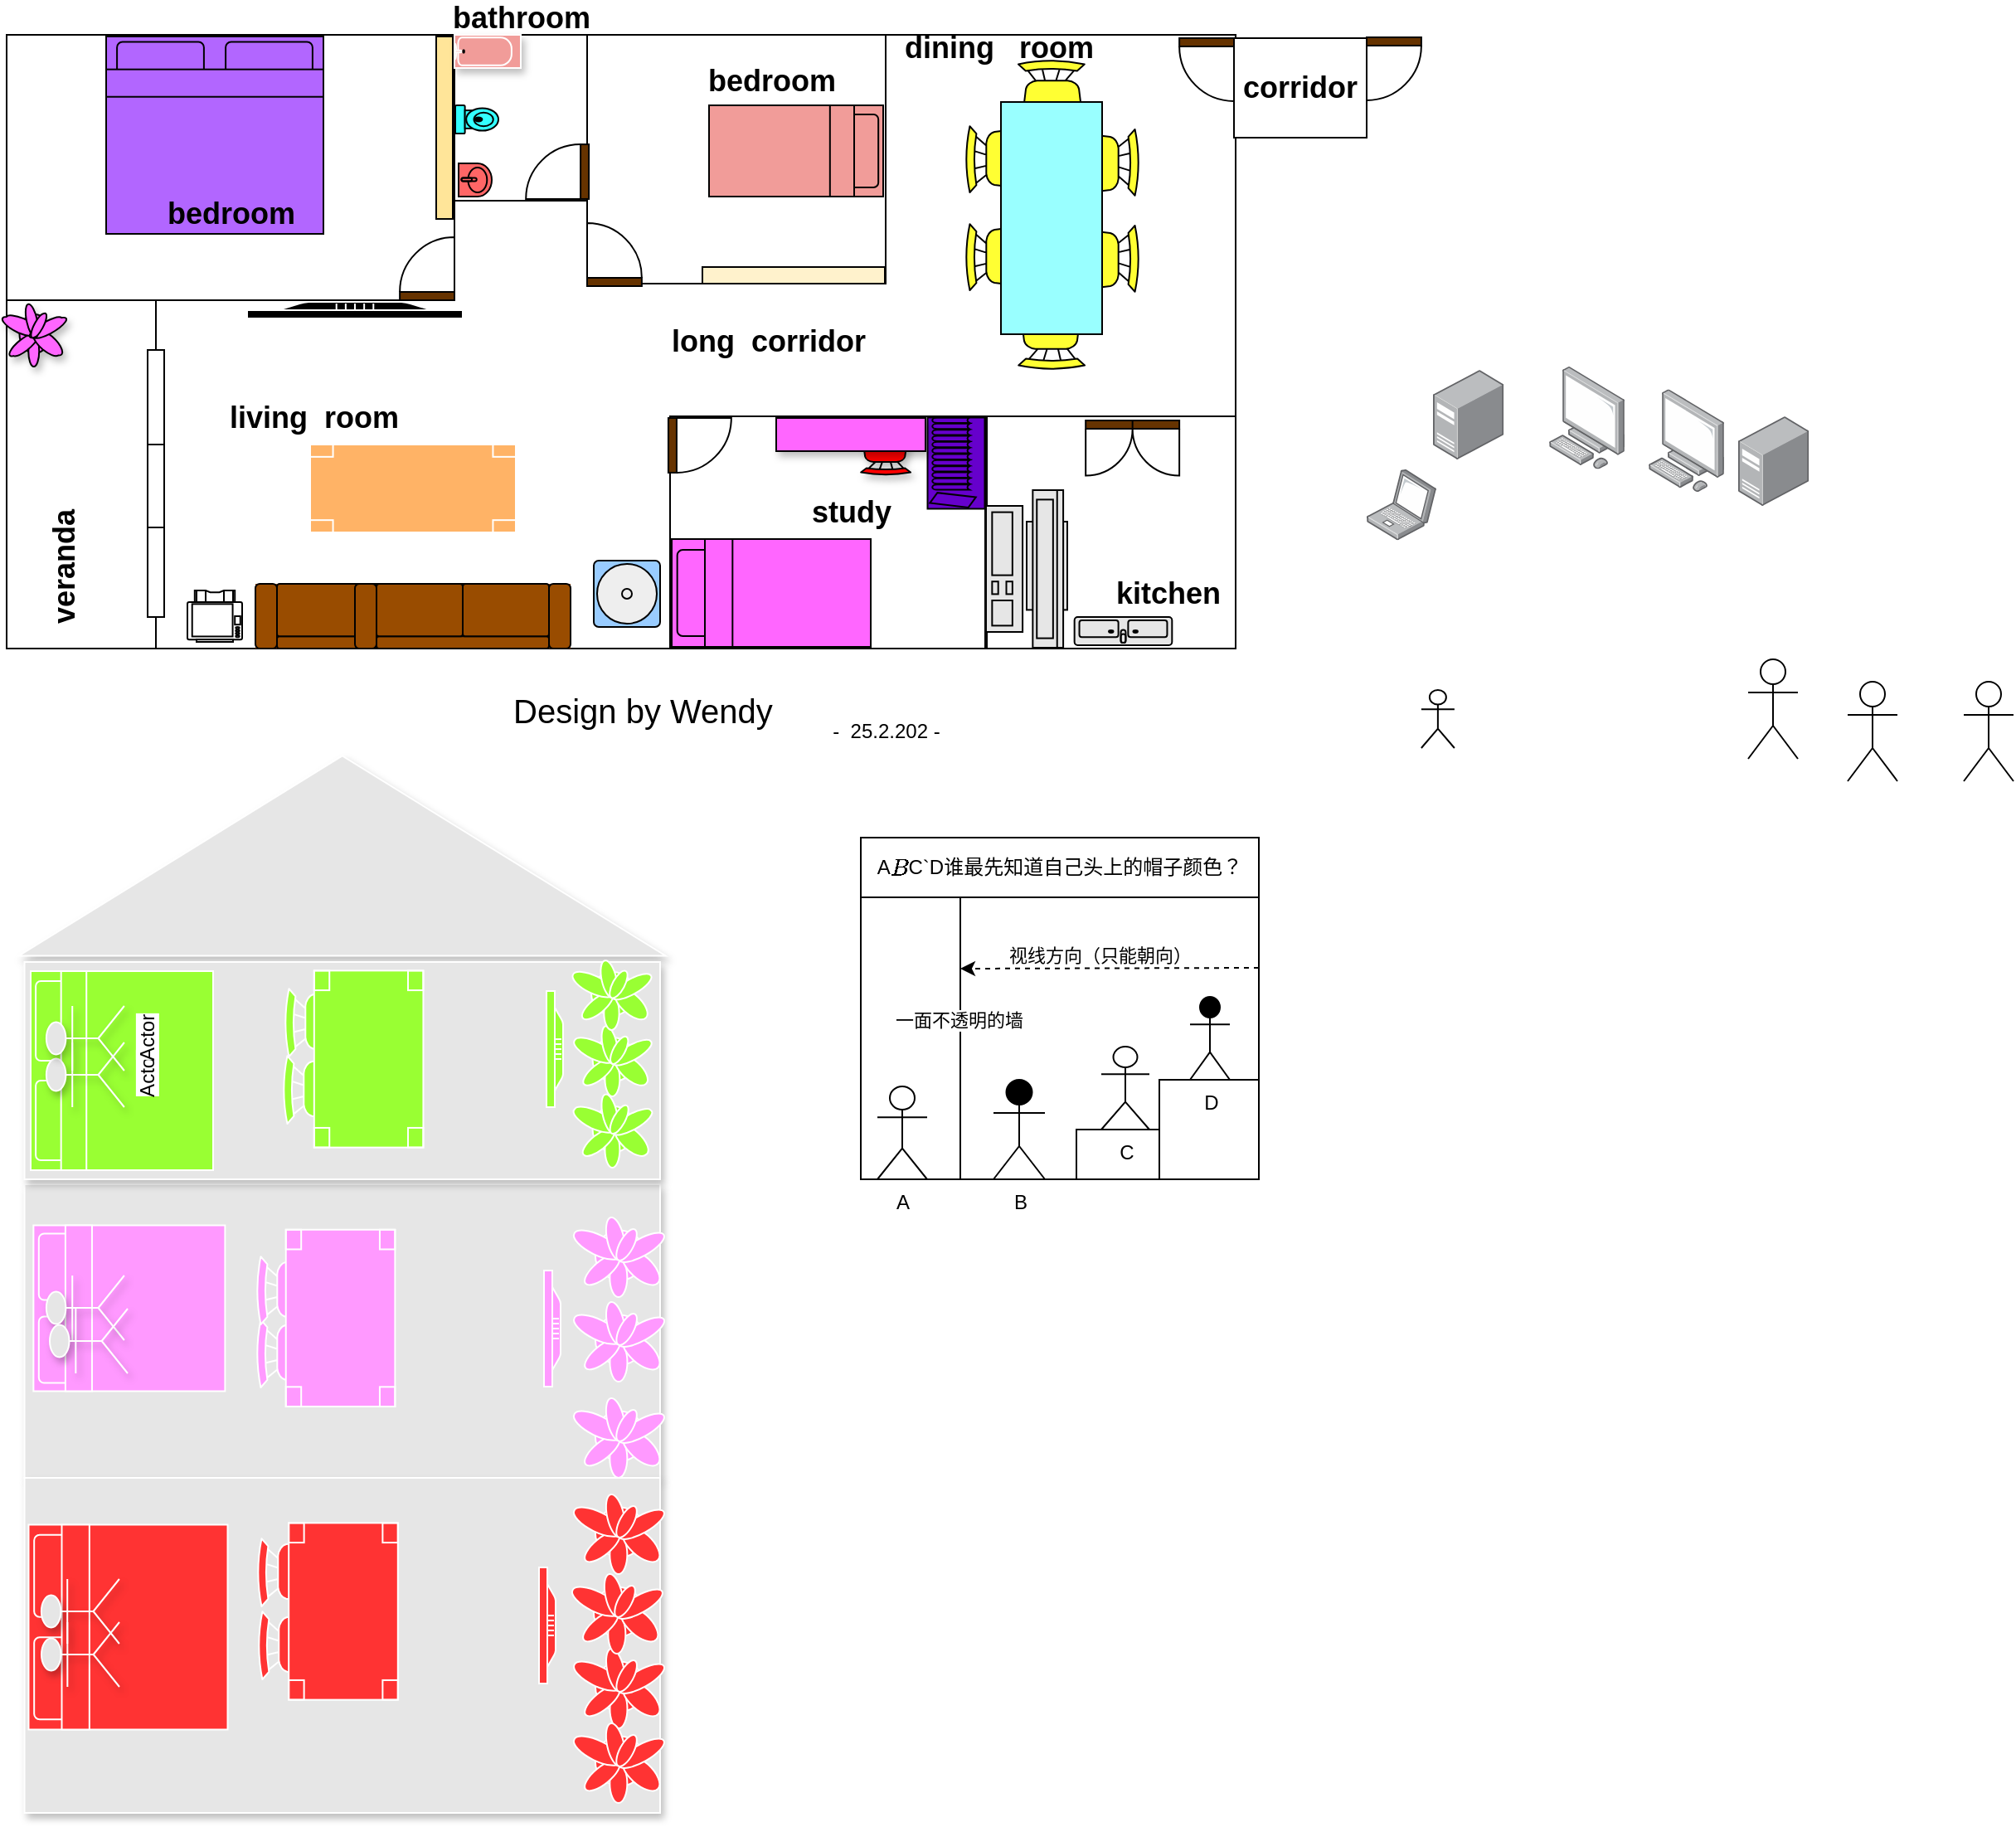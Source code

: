 <mxfile version="13.8.0" type="github">
  <diagram id="pnRXbSAsWbdZZA9hHzEn" name="Page-1">
    <mxGraphModel dx="1422" dy="772" grid="1" gridSize="10" guides="1" tooltips="1" connect="1" arrows="1" fold="1" page="1" pageScale="1" pageWidth="827" pageHeight="1169" math="0" shadow="0">
      <root>
        <mxCell id="0" />
        <mxCell id="1" parent="0" />
        <mxCell id="Aeb1J4XX-xa-QJd8k3CI-2" value="" style="rounded=0;whiteSpace=wrap;html=1;" parent="1" vertex="1">
          <mxGeometry x="41" y="60" width="740" height="370" as="geometry" />
        </mxCell>
        <mxCell id="Aeb1J4XX-xa-QJd8k3CI-3" value="" style="rounded=0;whiteSpace=wrap;html=1;" parent="1" vertex="1">
          <mxGeometry x="40" y="60" width="90" height="370" as="geometry" />
        </mxCell>
        <mxCell id="Aeb1J4XX-xa-QJd8k3CI-4" value="" style="rounded=0;whiteSpace=wrap;html=1;" parent="1" vertex="1">
          <mxGeometry x="125" y="250" width="10" height="161" as="geometry" />
        </mxCell>
        <mxCell id="Aeb1J4XX-xa-QJd8k3CI-7" value="" style="rounded=0;whiteSpace=wrap;html=1;" parent="1" vertex="1">
          <mxGeometry x="125" y="307" width="10" height="50" as="geometry" />
        </mxCell>
        <mxCell id="Aeb1J4XX-xa-QJd8k3CI-9" value="" style="rounded=0;whiteSpace=wrap;html=1;" parent="1" vertex="1">
          <mxGeometry x="40" y="60" width="270" height="160" as="geometry" />
        </mxCell>
        <mxCell id="Aeb1J4XX-xa-QJd8k3CI-10" value="" style="rounded=0;whiteSpace=wrap;html=1;" parent="1" vertex="1">
          <mxGeometry x="390" y="60" width="180" height="150" as="geometry" />
        </mxCell>
        <mxCell id="Aeb1J4XX-xa-QJd8k3CI-11" value="" style="rounded=0;whiteSpace=wrap;html=1;" parent="1" vertex="1">
          <mxGeometry x="310" y="60" width="80" height="100" as="geometry" />
        </mxCell>
        <mxCell id="Aeb1J4XX-xa-QJd8k3CI-18" value="&lt;font style=&quot;font-size: 18px&quot;&gt;&lt;b&gt;corridor&lt;/b&gt;&lt;/font&gt;" style="rounded=0;whiteSpace=wrap;html=1;" parent="1" vertex="1">
          <mxGeometry x="780" y="62" width="80" height="60" as="geometry" />
        </mxCell>
        <mxCell id="Aeb1J4XX-xa-QJd8k3CI-20" value="" style="rounded=0;whiteSpace=wrap;html=1;" parent="1" vertex="1">
          <mxGeometry x="631" y="290" width="150" height="140" as="geometry" />
        </mxCell>
        <mxCell id="Aeb1J4XX-xa-QJd8k3CI-21" value="" style="rounded=0;whiteSpace=wrap;html=1;" parent="1" vertex="1">
          <mxGeometry x="440" y="290" width="190" height="140" as="geometry" />
        </mxCell>
        <mxCell id="Aeb1J4XX-xa-QJd8k3CI-23" value="" style="verticalLabelPosition=bottom;html=1;verticalAlign=top;align=center;shape=mxgraph.floorplan.chair;shadow=0;fillColor=#FFFF33;" parent="1" vertex="1">
          <mxGeometry x="650" y="75" width="40" height="52" as="geometry" />
        </mxCell>
        <mxCell id="Aeb1J4XX-xa-QJd8k3CI-24" value="" style="verticalLabelPosition=bottom;html=1;verticalAlign=top;align=center;shape=mxgraph.floorplan.chair;shadow=0;direction=west;rotation=90;fillColor=#FFFF33;" parent="1" vertex="1">
          <mxGeometry x="624" y="168" width="40" height="52" as="geometry" />
        </mxCell>
        <mxCell id="Aeb1J4XX-xa-QJd8k3CI-25" value="" style="verticalLabelPosition=bottom;html=1;verticalAlign=top;align=center;shape=mxgraph.floorplan.chair;shadow=0;direction=north;fillColor=#FFFF33;" parent="1" vertex="1">
          <mxGeometry x="618" y="115" width="52" height="40" as="geometry" />
        </mxCell>
        <mxCell id="Aeb1J4XX-xa-QJd8k3CI-26" value="" style="verticalLabelPosition=bottom;html=1;verticalAlign=top;align=center;shape=mxgraph.floorplan.chair;shadow=0;direction=south;fillColor=#FFFF33;" parent="1" vertex="1">
          <mxGeometry x="671" y="175" width="52" height="40" as="geometry" />
        </mxCell>
        <mxCell id="Aeb1J4XX-xa-QJd8k3CI-27" value="" style="verticalLabelPosition=bottom;html=1;verticalAlign=top;align=center;shape=mxgraph.floorplan.chair;shadow=0;rotation=90;fillColor=#FFFF33;" parent="1" vertex="1">
          <mxGeometry x="677" y="111" width="40" height="52" as="geometry" />
        </mxCell>
        <mxCell id="Aeb1J4XX-xa-QJd8k3CI-28" value="" style="verticalLabelPosition=bottom;html=1;verticalAlign=top;align=center;shape=mxgraph.floorplan.chair;shadow=0;direction=west;fillColor=#FFFF33;" parent="1" vertex="1">
          <mxGeometry x="650" y="210" width="40" height="52" as="geometry" />
        </mxCell>
        <mxCell id="Aeb1J4XX-xa-QJd8k3CI-29" value="" style="shape=rect;shadow=0;rotation=90;fillColor=#99FFFF;" parent="1" vertex="1">
          <mxGeometry x="600" y="140" width="140" height="61" as="geometry" />
        </mxCell>
        <mxCell id="Aeb1J4XX-xa-QJd8k3CI-32" value="" style="verticalLabelPosition=bottom;html=1;verticalAlign=top;align=center;shape=mxgraph.floorplan.doorLeft;aspect=fixed;rotation=-180;fillColor=#663300;" parent="1" vertex="1">
          <mxGeometry x="277.06" y="185" width="32.94" height="35" as="geometry" />
        </mxCell>
        <mxCell id="Aeb1J4XX-xa-QJd8k3CI-33" value="" style="verticalLabelPosition=bottom;html=1;verticalAlign=top;align=center;shape=mxgraph.floorplan.doorLeft;aspect=fixed;rotation=-180;flipH=1;fillColor=#663300;" parent="1" vertex="1">
          <mxGeometry x="390" y="176.5" width="32.94" height="35" as="geometry" />
        </mxCell>
        <mxCell id="Aeb1J4XX-xa-QJd8k3CI-34" value="" style="verticalLabelPosition=bottom;html=1;verticalAlign=top;align=center;shape=mxgraph.floorplan.doorLeft;aspect=fixed;rotation=-90;flipH=0;flipV=1;fillColor=#663300;" parent="1" vertex="1">
          <mxGeometry x="357.06" y="125" width="32.94" height="35" as="geometry" />
        </mxCell>
        <mxCell id="Aeb1J4XX-xa-QJd8k3CI-35" value="" style="verticalLabelPosition=bottom;html=1;verticalAlign=top;align=center;shape=mxgraph.floorplan.bathtub;strokeColor=#FFFFFF;" parent="1" vertex="1">
          <mxGeometry x="312.5" y="61" width="64" height="29" as="geometry" />
        </mxCell>
        <mxCell id="Aeb1J4XX-xa-QJd8k3CI-36" value="" style="verticalLabelPosition=bottom;html=1;verticalAlign=top;align=center;shape=mxgraph.floorplan.sink_1;rotation=-90;fillColor=#FF6666;" parent="1" vertex="1">
          <mxGeometry x="312.5" y="137.5" width="20" height="20" as="geometry" />
        </mxCell>
        <mxCell id="Aeb1J4XX-xa-QJd8k3CI-37" value="" style="verticalLabelPosition=bottom;html=1;verticalAlign=top;align=center;shape=mxgraph.floorplan.toilet;rotation=-90;fillColor=#33FFFF;" parent="1" vertex="1">
          <mxGeometry x="315" y="98" width="17" height="26" as="geometry" />
        </mxCell>
        <mxCell id="Aeb1J4XX-xa-QJd8k3CI-38" value="" style="verticalLabelPosition=bottom;html=1;verticalAlign=top;align=center;shape=mxgraph.floorplan.doorLeft;aspect=fixed;rotation=90;flipH=0;flipV=1;fillColor=#663300;" parent="1" vertex="1">
          <mxGeometry x="440" y="290" width="32.94" height="35" as="geometry" />
        </mxCell>
        <mxCell id="Aeb1J4XX-xa-QJd8k3CI-39" value="" style="verticalLabelPosition=bottom;html=1;verticalAlign=top;align=center;shape=mxgraph.floorplan.bed_single;rotation=-90;fillColor=#FF66FF;" parent="1" vertex="1">
          <mxGeometry x="468.5" y="336.5" width="65" height="120" as="geometry" />
        </mxCell>
        <mxCell id="Aeb1J4XX-xa-QJd8k3CI-40" value="" style="verticalLabelPosition=bottom;html=1;verticalAlign=top;align=center;shape=mxgraph.floorplan.doorLeft;aspect=fixed;rotation=0;flipH=1;fillColor=#663300;" parent="1" vertex="1">
          <mxGeometry x="747.06" y="62" width="32.94" height="35" as="geometry" />
        </mxCell>
        <mxCell id="Aeb1J4XX-xa-QJd8k3CI-41" value="" style="verticalLabelPosition=bottom;html=1;verticalAlign=top;align=center;shape=mxgraph.floorplan.doorLeft;aspect=fixed;rotation=0;flipH=0;flipV=0;fillColor=#663300;" parent="1" vertex="1">
          <mxGeometry x="860" y="61.5" width="32.94" height="35" as="geometry" />
        </mxCell>
        <mxCell id="Aeb1J4XX-xa-QJd8k3CI-42" value="" style="verticalLabelPosition=bottom;html=1;verticalAlign=top;align=center;shape=mxgraph.floorplan.bookcase;fontFamily=Helvetica;fontSize=12;fontColor=#000000;strokeColor=#000000;fillColor=#6600CC;rotation=90;" parent="1" vertex="1">
          <mxGeometry x="585" y="301" width="55" height="34.5" as="geometry" />
        </mxCell>
        <mxCell id="Aeb1J4XX-xa-QJd8k3CI-43" value="" style="verticalLabelPosition=bottom;html=1;verticalAlign=top;align=center;shape=mxgraph.floorplan.workstation;rotation=90;fillColor=#E6E6E6;" parent="1" vertex="1">
          <mxGeometry x="607.5" y="357.5" width="95" height="49" as="geometry" />
        </mxCell>
        <mxCell id="Aeb1J4XX-xa-QJd8k3CI-44" value="" style="verticalLabelPosition=bottom;html=1;verticalAlign=top;align=center;shape=mxgraph.floorplan.doorDouble;aspect=fixed;fillColor=#663300;" parent="1" vertex="1">
          <mxGeometry x="690.59" y="292.5" width="56.47" height="30" as="geometry" />
        </mxCell>
        <mxCell id="Aeb1J4XX-xa-QJd8k3CI-47" value="" style="verticalLabelPosition=bottom;html=1;verticalAlign=top;align=center;shape=mxgraph.floorplan.copier;rotation=-90;fillColor=#FFFFFF;" parent="1" vertex="1">
          <mxGeometry x="150" y="394" width="31" height="33" as="geometry" />
        </mxCell>
        <mxCell id="Aeb1J4XX-xa-QJd8k3CI-54" value="" style="group;fillColor=#994C00;" parent="1" vertex="1" connectable="0">
          <mxGeometry x="190" y="391" width="190" height="39" as="geometry" />
        </mxCell>
        <mxCell id="Aeb1J4XX-xa-QJd8k3CI-45" value="" style="verticalLabelPosition=bottom;html=1;verticalAlign=top;align=center;shape=mxgraph.floorplan.couch;rotation=-180;fillColor=#994C00;" parent="Aeb1J4XX-xa-QJd8k3CI-54" vertex="1">
          <mxGeometry width="130" height="39" as="geometry" />
        </mxCell>
        <mxCell id="Aeb1J4XX-xa-QJd8k3CI-46" value="" style="verticalLabelPosition=bottom;html=1;verticalAlign=top;align=center;shape=mxgraph.floorplan.couch;rotation=-180;fillColor=#994C00;" parent="Aeb1J4XX-xa-QJd8k3CI-54" vertex="1">
          <mxGeometry x="60" width="130" height="39" as="geometry" />
        </mxCell>
        <mxCell id="Aeb1J4XX-xa-QJd8k3CI-57" value="" style="verticalLabelPosition=bottom;html=1;verticalAlign=top;align=center;shape=mxgraph.floorplan.bed_double;fillColor=#B266FF;" parent="1" vertex="1">
          <mxGeometry x="100" y="61" width="131" height="119" as="geometry" />
        </mxCell>
        <mxCell id="Aeb1J4XX-xa-QJd8k3CI-58" value="" style="verticalLabelPosition=bottom;html=1;verticalAlign=top;align=center;shape=mxgraph.floorplan.wall;fillColor=#FFE599;direction=south;" parent="1" vertex="1">
          <mxGeometry x="275" y="61" width="58" height="110" as="geometry" />
        </mxCell>
        <mxCell id="Aeb1J4XX-xa-QJd8k3CI-60" value="" style="verticalLabelPosition=bottom;html=1;verticalAlign=top;align=center;shape=mxgraph.floorplan.water_cooler;fillColor=#99CCFF;" parent="1" vertex="1">
          <mxGeometry x="394" y="377" width="40" height="40" as="geometry" />
        </mxCell>
        <mxCell id="Aeb1J4XX-xa-QJd8k3CI-61" value="" style="verticalLabelPosition=bottom;html=1;verticalAlign=top;align=center;shape=mxgraph.floorplan.sink_double;rotation=-180;fillColor=#E6E6E6;" parent="1" vertex="1">
          <mxGeometry x="683.83" y="411" width="58.83" height="17" as="geometry" />
        </mxCell>
        <mxCell id="Aeb1J4XX-xa-QJd8k3CI-65" value="" style="verticalLabelPosition=bottom;html=1;verticalAlign=top;align=center;shape=mxgraph.floorplan.chair;shadow=1;direction=west;rotation=0;fillColor=#FF0000;" parent="1" vertex="1">
          <mxGeometry x="555" y="292.5" width="30" height="33" as="geometry" />
        </mxCell>
        <mxCell id="Aeb1J4XX-xa-QJd8k3CI-62" value="" style="rounded=0;whiteSpace=wrap;html=1;shadow=1;fillColor=#FF66FF;" parent="1" vertex="1">
          <mxGeometry x="504" y="291" width="90" height="20" as="geometry" />
        </mxCell>
        <mxCell id="Aeb1J4XX-xa-QJd8k3CI-66" value="" style="verticalLabelPosition=bottom;html=1;verticalAlign=top;align=center;shape=mxgraph.floorplan.bed_single;rotation=90;fillColor=#F19C99;" parent="1" vertex="1">
          <mxGeometry x="488.5" y="77.5" width="55" height="105" as="geometry" />
        </mxCell>
        <mxCell id="Aeb1J4XX-xa-QJd8k3CI-68" value="&lt;font style=&quot;font-size: 18px&quot;&gt;bedroom&lt;/font&gt;" style="text;html=1;align=center;verticalAlign=middle;resizable=0;points=[];autosize=1;fontStyle=1" parent="1" vertex="1">
          <mxGeometry x="125" y="157.5" width="100" height="20" as="geometry" />
        </mxCell>
        <mxCell id="Aeb1J4XX-xa-QJd8k3CI-69" value="&lt;font style=&quot;font-size: 18px&quot;&gt;bathroom&lt;/font&gt;" style="text;html=1;align=center;verticalAlign=middle;resizable=0;points=[];autosize=1;fontStyle=1" parent="1" vertex="1">
          <mxGeometry x="300" y="40" width="100" height="20" as="geometry" />
        </mxCell>
        <mxCell id="Aeb1J4XX-xa-QJd8k3CI-70" value="&lt;font style=&quot;font-size: 18px&quot;&gt;dining&amp;nbsp; &amp;nbsp;room&lt;/font&gt;" style="text;html=1;align=center;verticalAlign=middle;resizable=0;points=[];autosize=1;fontStyle=1" parent="1" vertex="1">
          <mxGeometry x="572.5" y="57.5" width="130" height="20" as="geometry" />
        </mxCell>
        <mxCell id="Aeb1J4XX-xa-QJd8k3CI-71" value="&lt;font style=&quot;font-size: 18px&quot;&gt;living&amp;nbsp; room&lt;/font&gt;" style="text;html=1;align=center;verticalAlign=middle;resizable=0;points=[];autosize=1;fontStyle=1" parent="1" vertex="1">
          <mxGeometry x="165.44" y="281" width="120" height="20" as="geometry" />
        </mxCell>
        <mxCell id="Aeb1J4XX-xa-QJd8k3CI-72" value="&lt;font style=&quot;font-size: 18px&quot;&gt;study&lt;/font&gt;" style="text;html=1;align=center;verticalAlign=middle;resizable=0;points=[];autosize=1;fontStyle=1" parent="1" vertex="1">
          <mxGeometry x="519" y="337.5" width="60" height="20" as="geometry" />
        </mxCell>
        <mxCell id="Aeb1J4XX-xa-QJd8k3CI-73" value="&lt;font style=&quot;font-size: 18px&quot;&gt;kitchen&lt;/font&gt;" style="text;html=1;align=center;verticalAlign=middle;resizable=0;points=[];autosize=1;fontStyle=1" parent="1" vertex="1">
          <mxGeometry x="700.0" y="386.5" width="80" height="20" as="geometry" />
        </mxCell>
        <mxCell id="Aeb1J4XX-xa-QJd8k3CI-74" value="&lt;font style=&quot;font-size: 18px&quot;&gt;bedroom&lt;/font&gt;" style="text;html=1;align=center;verticalAlign=middle;resizable=0;points=[];autosize=1;fontStyle=1" parent="1" vertex="1">
          <mxGeometry x="451" y="78" width="100" height="20" as="geometry" />
        </mxCell>
        <mxCell id="Aeb1J4XX-xa-QJd8k3CI-77" value="&lt;font style=&quot;font-size: 18px&quot;&gt;veranda&lt;/font&gt;" style="text;html=1;align=center;verticalAlign=middle;resizable=0;points=[];autosize=1;fontStyle=1;flipV=1;flipH=1;rotation=-90;" parent="1" vertex="1">
          <mxGeometry x="30" y="371" width="90" height="20" as="geometry" />
        </mxCell>
        <mxCell id="Aeb1J4XX-xa-QJd8k3CI-79" value="&lt;b&gt;&lt;font style=&quot;font-size: 18px&quot;&gt;long&amp;nbsp; corridor&lt;/font&gt;&lt;/b&gt;" style="text;html=1;align=center;verticalAlign=middle;resizable=0;points=[];autosize=1;" parent="1" vertex="1">
          <mxGeometry x="434" y="235" width="130" height="20" as="geometry" />
        </mxCell>
        <mxCell id="Aeb1J4XX-xa-QJd8k3CI-81" value="" style="verticalLabelPosition=bottom;html=1;verticalAlign=top;align=center;shape=mxgraph.floorplan.plant;shadow=1;fillColor=#FF66FF;" parent="1" vertex="1">
          <mxGeometry x="41" y="220" width="29" height="40" as="geometry" />
        </mxCell>
        <mxCell id="Aeb1J4XX-xa-QJd8k3CI-86" value="" style="verticalLabelPosition=bottom;html=1;verticalAlign=top;align=center;shape=mxgraph.floorplan.bathtub;shadow=1;strokeColor=#FFFFFF;fillColor=#F19C99;" parent="1" vertex="1">
          <mxGeometry x="310" y="60" width="40" height="20" as="geometry" />
        </mxCell>
        <mxCell id="Aeb1J4XX-xa-QJd8k3CI-87" value="" style="verticalLabelPosition=bottom;html=1;verticalAlign=top;align=center;shape=mxgraph.floorplan.wall;fillColor=#FFF2CC;direction=south;rotation=90;" parent="1" vertex="1">
          <mxGeometry x="485.5" y="150" width="58" height="110" as="geometry" />
        </mxCell>
        <mxCell id="Aeb1J4XX-xa-QJd8k3CI-88" value="" style="triangle;whiteSpace=wrap;html=1;shadow=1;strokeColor=#FFFFFF;fillColor=#E6E6E6;rotation=-90;" parent="1" vertex="1">
          <mxGeometry x="182.13" y="360" width="120.5" height="390" as="geometry" />
        </mxCell>
        <mxCell id="Aeb1J4XX-xa-QJd8k3CI-89" value="" style="rounded=0;whiteSpace=wrap;html=1;shadow=1;strokeColor=#FFFFFF;fillColor=#E6E6E6;" parent="1" vertex="1">
          <mxGeometry x="50.75" y="753" width="383.25" height="177" as="geometry" />
        </mxCell>
        <mxCell id="Aeb1J4XX-xa-QJd8k3CI-90" value="" style="rounded=0;whiteSpace=wrap;html=1;shadow=1;strokeColor=#FFFFFF;fillColor=#E6E6E6;" parent="1" vertex="1">
          <mxGeometry x="50.75" y="930" width="383.25" height="202" as="geometry" />
        </mxCell>
        <mxCell id="Aeb1J4XX-xa-QJd8k3CI-91" value="" style="rounded=0;whiteSpace=wrap;html=1;shadow=1;strokeColor=#FFFFFF;fillColor=#E6E6E6;" parent="1" vertex="1">
          <mxGeometry x="50.75" y="619" width="383.25" height="131" as="geometry" />
        </mxCell>
        <mxCell id="Aeb1J4XX-xa-QJd8k3CI-99" value="" style="verticalLabelPosition=bottom;html=1;verticalAlign=top;align=center;shape=mxgraph.floorplan.bed_double;shadow=0;strokeColor=#FFFFFF;fillColor=#99FF33;rotation=-90;" parent="1" vertex="1">
          <mxGeometry x="49.5" y="629.5" width="120" height="110" as="geometry" />
        </mxCell>
        <mxCell id="Aeb1J4XX-xa-QJd8k3CI-93" value="Actor" style="shape=umlActor;verticalLabelPosition=bottom;labelBackgroundColor=#ffffff;verticalAlign=top;html=1;outlineConnect=0;shadow=1;strokeColor=#FFFFFF;fillColor=#E6E6E6;rotation=-90;" parent="1" vertex="1">
          <mxGeometry x="67.94" y="663.5" width="39" height="47" as="geometry" />
        </mxCell>
        <mxCell id="Aeb1J4XX-xa-QJd8k3CI-101" value="Actor" style="shape=umlActor;verticalLabelPosition=bottom;labelBackgroundColor=#ffffff;verticalAlign=top;html=1;outlineConnect=0;shadow=1;strokeColor=#FFFFFF;fillColor=#E6E6E6;rotation=-90;" parent="1" vertex="1">
          <mxGeometry x="67.94" y="641.5" width="39" height="47" as="geometry" />
        </mxCell>
        <mxCell id="Aeb1J4XX-xa-QJd8k3CI-102" value="" style="verticalLabelPosition=bottom;html=1;verticalAlign=top;align=center;shape=mxgraph.floorplan.flat_tv;shadow=0;strokeColor=#FFFFFF;fillColor=#99FF33;rotation=90;" parent="1" vertex="1">
          <mxGeometry x="335.5" y="666.5" width="70" height="10" as="geometry" />
        </mxCell>
        <mxCell id="Aeb1J4XX-xa-QJd8k3CI-103" value="" style="verticalLabelPosition=bottom;html=1;verticalAlign=top;align=center;shape=mxgraph.floorplan.plant;shadow=0;strokeColor=#FFFFFF;fillColor=#FF99FF;" parent="1" vertex="1">
          <mxGeometry x="384" y="770" width="47" height="51" as="geometry" />
        </mxCell>
        <mxCell id="Aeb1J4XX-xa-QJd8k3CI-104" value="" style="verticalLabelPosition=bottom;html=1;verticalAlign=top;align=center;shape=mxgraph.floorplan.plant;shadow=0;strokeColor=#FFFFFF;fillColor=#FF99FF;" parent="1" vertex="1">
          <mxGeometry x="384.06" y="821" width="47" height="51" as="geometry" />
        </mxCell>
        <mxCell id="Aeb1J4XX-xa-QJd8k3CI-105" value="" style="verticalLabelPosition=bottom;html=1;verticalAlign=top;align=center;shape=mxgraph.floorplan.plant;shadow=0;strokeColor=#FFFFFF;fillColor=#FF99FF;" parent="1" vertex="1">
          <mxGeometry x="384" y="879" width="47" height="51" as="geometry" />
        </mxCell>
        <mxCell id="Aeb1J4XX-xa-QJd8k3CI-108" value="" style="verticalLabelPosition=bottom;html=1;verticalAlign=top;align=center;shape=mxgraph.floorplan.bed_double;shadow=0;strokeColor=#FFFFFF;fillColor=#FF99FF;rotation=-90;" parent="1" vertex="1">
          <mxGeometry x="63.94" y="770" width="100" height="115.5" as="geometry" />
        </mxCell>
        <mxCell id="Aeb1J4XX-xa-QJd8k3CI-109" value="" style="verticalLabelPosition=bottom;html=1;verticalAlign=top;align=center;shape=mxgraph.floorplan.flat_tv;shadow=0;strokeColor=#FFFFFF;fillColor=#FF99FF;rotation=90;" parent="1" vertex="1">
          <mxGeometry x="334" y="835" width="70" height="10" as="geometry" />
        </mxCell>
        <mxCell id="Aeb1J4XX-xa-QJd8k3CI-106" value="&lt;span style=&quot;color: rgba(0 , 0 , 0 , 0) ; font-family: monospace ; font-size: 0px ; background-color: rgb(248 , 249 , 250)&quot;&gt;%3CmxGraphModel%3E%3Croot%3E%3CmxCell%20id%3D%220%22%2F%3E%3CmxCell%20id%3D%221%22%20parent%3D%220%22%2F%3E%3CmxCell%20id%3D%222%22%20value%3D%22Actor%22%20style%3D%22shape%3DumlActor%3BverticalLabelPosition%3Dbottom%3BlabelBackgroundColor%3D%23ffffff%3BverticalAlign%3Dtop%3Bhtml%3D1%3BoutlineConnect%3D0%3Bshadow%3D1%3BstrokeColor%3D%23FFFFFF%3BfillColor%3D%23E6E6E6%3Brotation%3D-90%3B%22%20vertex%3D%221%22%20parent%3D%221%22%3E%3CmxGeometry%20x%3D%22393.94%22%20y%3D%22619.5%22%20width%3D%2239%22%20height%3D%2247%22%20as%3D%22geometry%22%2F%3E%3C%2FmxCell%3E%3C%2Froot%3E%3C%2FmxGraphModel%3E&lt;/span&gt;&lt;span style=&quot;color: rgba(0 , 0 , 0 , 0) ; font-family: monospace ; font-size: 0px ; background-color: rgb(248 , 249 , 250)&quot;&gt;%3CmxGraphModel%3E%3Croot%3E%3CmxCell%20id%3D%220%22%2F%3E%3CmxCell%20id%3D%221%22%20parent%3D%220%22%2F%3E%3CmxCell%20id%3D%222%22%20value%3D%22Actor%22%20style%3D%22shape%3DumlActor%3BverticalLabelPosition%3Dbottom%3BlabelBackgroundColor%3D%23ffffff%3BverticalAlign%3Dtop%3Bhtml%3D1%3BoutlineConnect%3D0%3Bshadow%3D1%3BstrokeColor%3D%23FFFFFF%3BfillColor%3D%23E6E6E6%3Brotation%3D-90%3B%22%20vertex%3D%221%22%20parent%3D%221%22%3E%3CmxGeometry%20x%3D%22393.94%22%20y%3D%22619.5%22%20width%3D%2239%22%20height%3D%2247%22%20as%3D%22geometry%22%2F%3E%3C%2FmxCell%3E%3C%2Froot%3E%3C%2FmxGraphModel%3E&lt;/span&gt;&lt;span style=&quot;color: rgba(0 , 0 , 0 , 0) ; font-family: monospace ; font-size: 0px ; background-color: rgb(248 , 249 , 250)&quot;&gt;%3CmxGraphModel%3E%3Croot%3E%3CmxCell%20id%3D%220%22%2F%3E%3CmxCell%20id%3D%221%22%20parent%3D%220%22%2F%3E%3CmxCell%20id%3D%222%22%20value%3D%22Actor%22%20style%3D%22shape%3DumlActor%3BverticalLabelPosition%3Dbottom%3BlabelBackgroundColor%3D%23ffffff%3BverticalAlign%3Dtop%3Bhtml%3D1%3BoutlineConnect%3D0%3Bshadow%3D1%3BstrokeColor%3D%23FFFFFF%3BfillColor%3D%23E6E6E6%3Brotation%3D-90%3B%22%20vertex%3D%221%22%20parent%3D%221%22%3E%3CmxGeometry%20x%3D%22393.94%22%20y%3D%22619.5%22%20width%3D%2239%22%20height%3D%2247%22%20as%3D%22geometry%22%2F%3E%3C%2FmxCell%3E%3C%2Froot%3E%3C%2FmxGraphModel%3E&lt;/span&gt;" style="shape=umlActor;verticalLabelPosition=bottom;labelBackgroundColor=#ffffff;verticalAlign=top;html=1;outlineConnect=0;shadow=1;strokeColor=#FFFFFF;fillColor=#E6E6E6;rotation=-90;" parent="1" vertex="1">
          <mxGeometry x="67.94" y="804" width="39" height="47" as="geometry" />
        </mxCell>
        <mxCell id="Aeb1J4XX-xa-QJd8k3CI-107" value="" style="shape=umlActor;verticalLabelPosition=bottom;labelBackgroundColor=#ffffff;verticalAlign=top;html=1;outlineConnect=0;shadow=1;strokeColor=#FFFFFF;fillColor=#E6E6E6;rotation=-90;" parent="1" vertex="1">
          <mxGeometry x="70" y="824" width="39" height="47" as="geometry" />
        </mxCell>
        <mxCell id="Aeb1J4XX-xa-QJd8k3CI-113" value="" style="verticalLabelPosition=bottom;html=1;verticalAlign=top;align=center;shape=mxgraph.floorplan.bed_double;shadow=0;strokeColor=#FFFFFF;fillColor=#FF3333;rotation=-90;" parent="1" vertex="1">
          <mxGeometry x="51.5" y="960" width="123.5" height="120" as="geometry" />
        </mxCell>
        <mxCell id="Aeb1J4XX-xa-QJd8k3CI-114" value="" style="shape=umlActor;verticalLabelPosition=bottom;labelBackgroundColor=#ffffff;verticalAlign=top;html=1;outlineConnect=0;shadow=1;strokeColor=#FFFFFF;fillColor=#E6E6E6;rotation=-90;" parent="1" vertex="1">
          <mxGeometry x="65" y="1013" width="39" height="47" as="geometry" />
        </mxCell>
        <mxCell id="Aeb1J4XX-xa-QJd8k3CI-115" value="" style="shape=umlActor;verticalLabelPosition=bottom;labelBackgroundColor=#ffffff;verticalAlign=top;html=1;outlineConnect=0;shadow=1;strokeColor=#FFFFFF;fillColor=#E6E6E6;rotation=-90;" parent="1" vertex="1">
          <mxGeometry x="64.94" y="987" width="39" height="47" as="geometry" />
        </mxCell>
        <mxCell id="Aeb1J4XX-xa-QJd8k3CI-116" value="" style="verticalLabelPosition=bottom;html=1;verticalAlign=top;align=center;shape=mxgraph.floorplan.flat_tv;shadow=0;strokeColor=#FFFFFF;fillColor=#FF3333;rotation=90;" parent="1" vertex="1">
          <mxGeometry x="331" y="1014" width="70" height="10" as="geometry" />
        </mxCell>
        <mxCell id="Aeb1J4XX-xa-QJd8k3CI-117" value="" style="verticalLabelPosition=bottom;html=1;verticalAlign=top;align=center;shape=mxgraph.floorplan.plant;shadow=0;strokeColor=#FFFFFF;fillColor=#FF3333;" parent="1" vertex="1">
          <mxGeometry x="384.06" y="1030" width="47" height="51" as="geometry" />
        </mxCell>
        <mxCell id="Aeb1J4XX-xa-QJd8k3CI-118" value="" style="verticalLabelPosition=bottom;html=1;verticalAlign=top;align=center;shape=mxgraph.floorplan.plant;shadow=0;strokeColor=#FFFFFF;fillColor=#FF3333;" parent="1" vertex="1">
          <mxGeometry x="383" y="985" width="47" height="51" as="geometry" />
        </mxCell>
        <mxCell id="Aeb1J4XX-xa-QJd8k3CI-119" value="" style="verticalLabelPosition=bottom;html=1;verticalAlign=top;align=center;shape=mxgraph.floorplan.plant;shadow=0;strokeColor=#FFFFFF;fillColor=#FF3333;" parent="1" vertex="1">
          <mxGeometry x="384" y="937" width="47" height="51" as="geometry" />
        </mxCell>
        <mxCell id="Aeb1J4XX-xa-QJd8k3CI-120" value="" style="verticalLabelPosition=bottom;html=1;verticalAlign=top;align=center;shape=mxgraph.floorplan.plant;shadow=0;strokeColor=#FFFFFF;fillColor=#FF3333;" parent="1" vertex="1">
          <mxGeometry x="384" y="1075" width="47" height="51" as="geometry" />
        </mxCell>
        <mxCell id="Aeb1J4XX-xa-QJd8k3CI-121" value="" style="verticalLabelPosition=bottom;html=1;verticalAlign=top;align=center;shape=mxgraph.floorplan.plant;shadow=0;strokeColor=#FFFFFF;fillColor=#99FF33;" parent="1" vertex="1">
          <mxGeometry x="384" y="655" width="40" height="45" as="geometry" />
        </mxCell>
        <mxCell id="Aeb1J4XX-xa-QJd8k3CI-122" value="&lt;span style=&quot;color: rgba(0 , 0 , 0 , 0) ; font-family: monospace ; font-size: 0px&quot;&gt;%3CmxGraphModel%3E%3Croot%3E%3CmxCell%20id%3D%220%22%2F%3E%3CmxCell%20id%3D%221%22%20parent%3D%220%22%2F%3E%3CmxCell%20id%3D%222%22%20value%3D%22%22%20style%3D%22verticalLabelPosition%3Dbottom%3Bhtml%3D1%3BverticalAlign%3Dtop%3Balign%3Dcenter%3Bshape%3Dmxgraph.floorplan.plant%3Bshadow%3D0%3BstrokeColor%3D%23FFFFFF%3BfillColor%3D%23FF3333%3B%22%20vertex%3D%221%22%20parent%3D%221%22%3E%3CmxGeometry%20x%3D%22570.5%22%20y%3D%22649%22%20width%3D%2247%22%20height%3D%2251%22%20as%3D%22geometry%22%2F%3E%3C%2FmxCell%3E%3C%2Froot%3E%3C%2FmxGraphModel%3E&lt;/span&gt;" style="verticalLabelPosition=bottom;html=1;verticalAlign=top;align=center;shape=mxgraph.floorplan.plant;shadow=0;strokeColor=#FFFFFF;fillColor=#99FF33;" parent="1" vertex="1">
          <mxGeometry x="383" y="615.5" width="41" height="44.5" as="geometry" />
        </mxCell>
        <mxCell id="Aeb1J4XX-xa-QJd8k3CI-123" value="&lt;span style=&quot;color: rgba(0 , 0 , 0 , 0) ; font-family: monospace ; font-size: 0px&quot;&gt;V&lt;/span&gt;&lt;span style=&quot;color: rgba(0 , 0 , 0 , 0) ; font-family: monospace ; font-size: 0px&quot;&gt;%3CmxGraphModel%3E%3Croot%3E%3CmxCell%20id%3D%220%22%2F%3E%3CmxCell%20id%3D%221%22%20parent%3D%220%22%2F%3E%3CmxCell%20id%3D%222%22%20value%3D%22%26lt%3Bspan%20style%3D%26quot%3Bcolor%3A%20rgba(0%20%2C%200%20%2C%200%20%2C%200)%20%3B%20font-family%3A%20monospace%20%3B%20font-size%3A%200px%26quot%3B%26gt%3B%253CmxGraphModel%253E%253Croot%253E%253CmxCell%2520id%253D%25220%2522%252F%253E%253CmxCell%2520id%253D%25221%2522%2520parent%253D%25220%2522%252F%253E%253CmxCell%2520id%253D%25222%2522%2520value%253D%2522%2522%2520style%253D%2522verticalLabelPosition%253Dbottom%253Bhtml%253D1%253BverticalAlign%253Dtop%253Balign%253Dcenter%253Bshape%253Dmxgraph.floorplan.plant%253Bshadow%253D0%253BstrokeColor%253D%2523FFFFFF%253BfillColor%253D%2523FF3333%253B%2522%2520vertex%253D%25221%2522%2520parent%253D%25221%2522%253E%253CmxGeometry%2520x%253D%2522570.5%2522%2520y%253D%2522649%2522%2520width%253D%252247%2522%2520height%253D%252251%2522%2520as%253D%2522geometry%2522%252F%253E%253C%252FmxCell%253E%253C%252Froot%253E%253C%252FmxGraphModel%253E%26lt%3B%2Fspan%26gt%3B%22%20style%3D%22verticalLabelPosition%3Dbottom%3Bhtml%3D1%3BverticalAlign%3Dtop%3Balign%3Dcenter%3Bshape%3Dmxgraph.floorplan.plant%3Bshadow%3D0%3BstrokeColor%3D%23FFFFFF%3BfillColor%3D%23FF3333%3B%22%20vertex%3D%221%22%20parent%3D%221%22%3E%3CmxGeometry%20x%3D%22580.5%22%20y%3D%22659%22%20width%3D%2247%22%20height%3D%2251%22%20as%3D%22geometry%22%2F%3E%3C%2FmxCell%3E%3C%2Froot%3E%3C%2FmxGraphModel%3E&lt;/span&gt;" style="verticalLabelPosition=bottom;html=1;verticalAlign=top;align=center;shape=mxgraph.floorplan.plant;shadow=0;strokeColor=#FFFFFF;fillColor=#99FF33;" parent="1" vertex="1">
          <mxGeometry x="384" y="696" width="40" height="47" as="geometry" />
        </mxCell>
        <mxCell id="Aeb1J4XX-xa-QJd8k3CI-124" value="" style="verticalLabelPosition=bottom;html=1;verticalAlign=top;align=center;shape=mxgraph.floorplan.flat_tv;shadow=0;strokeColor=#FFFFFF;fillColor=#000000;" parent="1" vertex="1">
          <mxGeometry x="185" y="221" width="130" height="10" as="geometry" />
        </mxCell>
        <mxCell id="Aeb1J4XX-xa-QJd8k3CI-125" value="" style="verticalLabelPosition=bottom;html=1;verticalAlign=top;align=center;shape=mxgraph.floorplan.chair;shadow=0;strokeColor=#FFFFFF;fillColor=#FF99FF;rotation=-90;" parent="1" vertex="1">
          <mxGeometry x="196" y="829" width="41" height="52" as="geometry" />
        </mxCell>
        <mxCell id="Aeb1J4XX-xa-QJd8k3CI-127" value="" style="verticalLabelPosition=bottom;html=1;verticalAlign=top;align=center;shape=mxgraph.floorplan.chair;shadow=0;strokeColor=#FFFFFF;fillColor=#FF99FF;rotation=-90;" parent="1" vertex="1">
          <mxGeometry x="196" y="791" width="41" height="52" as="geometry" />
        </mxCell>
        <mxCell id="Aeb1J4XX-xa-QJd8k3CI-128" value="" style="verticalLabelPosition=bottom;html=1;verticalAlign=top;align=center;shape=mxgraph.floorplan.table;shadow=0;strokeColor=#FFFFFF;fillColor=#FF99FF;rotation=-90;" parent="1" vertex="1">
          <mxGeometry x="187.97" y="800.79" width="106.62" height="65.81" as="geometry" />
        </mxCell>
        <mxCell id="Aeb1J4XX-xa-QJd8k3CI-131" value="" style="verticalLabelPosition=bottom;html=1;verticalAlign=top;align=center;shape=mxgraph.floorplan.chair;shadow=0;strokeColor=#FFFFFF;fillColor=#FF3333;rotation=-90;" parent="1" vertex="1">
          <mxGeometry x="196.97" y="1005" width="41" height="52" as="geometry" />
        </mxCell>
        <mxCell id="Aeb1J4XX-xa-QJd8k3CI-132" value="" style="verticalLabelPosition=bottom;html=1;verticalAlign=top;align=center;shape=mxgraph.floorplan.chair;shadow=0;strokeColor=#FFFFFF;fillColor=#FF3333;rotation=-90;" parent="1" vertex="1">
          <mxGeometry x="196.5" y="961" width="41" height="52" as="geometry" />
        </mxCell>
        <mxCell id="Aeb1J4XX-xa-QJd8k3CI-133" value="" style="verticalLabelPosition=bottom;html=1;verticalAlign=top;align=center;shape=mxgraph.floorplan.chair;shadow=0;strokeColor=#FFFFFF;fillColor=#99FF33;rotation=-90;" parent="1" vertex="1">
          <mxGeometry x="213" y="629.5" width="41" height="52" as="geometry" />
        </mxCell>
        <mxCell id="Aeb1J4XX-xa-QJd8k3CI-134" value="" style="verticalLabelPosition=bottom;html=1;verticalAlign=top;align=center;shape=mxgraph.floorplan.chair;shadow=0;strokeColor=#FFFFFF;fillColor=#99FF33;rotation=-90;" parent="1" vertex="1">
          <mxGeometry x="212" y="670" width="41" height="52" as="geometry" />
        </mxCell>
        <mxCell id="Aeb1J4XX-xa-QJd8k3CI-130" value="" style="verticalLabelPosition=bottom;html=1;verticalAlign=top;align=center;shape=mxgraph.floorplan.table;shadow=0;strokeColor=#FFFFFF;fillColor=#99FF33;rotation=-90;" parent="1" vertex="1">
          <mxGeometry x="205" y="644.6" width="106.62" height="65.81" as="geometry" />
        </mxCell>
        <mxCell id="Aeb1J4XX-xa-QJd8k3CI-129" value="" style="verticalLabelPosition=bottom;html=1;verticalAlign=top;align=center;shape=mxgraph.floorplan.table;shadow=0;strokeColor=#FFFFFF;fillColor=#FF3333;rotation=-90;" parent="1" vertex="1">
          <mxGeometry x="189.69" y="977.6" width="106.62" height="65.81" as="geometry" />
        </mxCell>
        <mxCell id="Aeb1J4XX-xa-QJd8k3CI-135" value="Design by Wendy&amp;nbsp;" style="text;html=1;align=center;verticalAlign=middle;resizable=0;points=[];autosize=1;fontSize=20;" parent="1" vertex="1">
          <mxGeometry x="371.19" y="456.5" width="110" height="20" as="geometry" />
        </mxCell>
        <mxCell id="Aeb1J4XX-xa-QJd8k3CI-138" value="-&amp;nbsp; 25.2.202 -" style="text;html=1;align=center;verticalAlign=middle;resizable=0;points=[];autosize=1;" parent="1" vertex="1">
          <mxGeometry x="525" y="470" width="90" height="20" as="geometry" />
        </mxCell>
        <mxCell id="Aeb1J4XX-xa-QJd8k3CI-139" value="" style="verticalLabelPosition=bottom;html=1;verticalAlign=top;align=center;shape=mxgraph.floorplan.table;shadow=0;strokeColor=#FFFFFF;fillColor=#FFB366;" parent="1" vertex="1">
          <mxGeometry x="223" y="307" width="124" height="53" as="geometry" />
        </mxCell>
        <mxCell id="zgsh-HRRBRmctU79bV9W-7" value="" style="shape=umlActor;verticalLabelPosition=bottom;verticalAlign=top;html=1;outlineConnect=0;" parent="1" vertex="1">
          <mxGeometry x="1220" y="450" width="30" height="60" as="geometry" />
        </mxCell>
        <mxCell id="zgsh-HRRBRmctU79bV9W-8" value="" style="shape=umlActor;verticalLabelPosition=bottom;verticalAlign=top;html=1;outlineConnect=0;" parent="1" vertex="1">
          <mxGeometry x="892.94" y="455" width="20" height="35" as="geometry" />
        </mxCell>
        <mxCell id="zgsh-HRRBRmctU79bV9W-9" value="" style="shape=umlActor;verticalLabelPosition=bottom;verticalAlign=top;html=1;outlineConnect=0;" parent="1" vertex="1">
          <mxGeometry x="1150" y="450" width="30" height="60" as="geometry" />
        </mxCell>
        <mxCell id="zgsh-HRRBRmctU79bV9W-10" value="" style="shape=umlActor;verticalLabelPosition=bottom;verticalAlign=top;html=1;outlineConnect=0;" parent="1" vertex="1">
          <mxGeometry x="1090" y="436.5" width="30" height="60" as="geometry" />
        </mxCell>
        <mxCell id="zgsh-HRRBRmctU79bV9W-13" value="" style="points=[];aspect=fixed;html=1;align=center;shadow=0;dashed=0;image;image=img/lib/allied_telesis/computer_and_terminals/Personal_Computer.svg;" parent="1" vertex="1">
          <mxGeometry x="1030" y="273.7" width="45.6" height="61.8" as="geometry" />
        </mxCell>
        <mxCell id="zgsh-HRRBRmctU79bV9W-14" value="" style="points=[];aspect=fixed;html=1;align=center;shadow=0;dashed=0;image;image=img/lib/allied_telesis/computer_and_terminals/Personal_Computer.svg;" parent="1" vertex="1">
          <mxGeometry x="970" y="260" width="45.6" height="61.8" as="geometry" />
        </mxCell>
        <mxCell id="zgsh-HRRBRmctU79bV9W-15" value="" style="points=[];aspect=fixed;html=1;align=center;shadow=0;dashed=0;image;image=img/lib/allied_telesis/computer_and_terminals/Server_Desktop.svg;" parent="1" vertex="1">
          <mxGeometry x="900" y="262" width="42.6" height="54" as="geometry" />
        </mxCell>
        <mxCell id="zgsh-HRRBRmctU79bV9W-16" value="" style="points=[];aspect=fixed;html=1;align=center;shadow=0;dashed=0;image;image=img/lib/allied_telesis/computer_and_terminals/Server_Desktop.svg;" parent="1" vertex="1">
          <mxGeometry x="1084" y="290" width="42.6" height="54" as="geometry" />
        </mxCell>
        <mxCell id="zgsh-HRRBRmctU79bV9W-19" value="" style="points=[];aspect=fixed;html=1;align=center;shadow=0;dashed=0;image;image=img/lib/allied_telesis/computer_and_terminals/Laptop.svg;" parent="1" vertex="1">
          <mxGeometry x="860" y="322" width="42" height="42.6" as="geometry" />
        </mxCell>
        <mxCell id="Vu0no6PkMsiXkVen8RK5-13" value="" style="rounded=0;whiteSpace=wrap;html=1;fillColor=#FFFFFF;" vertex="1" parent="1">
          <mxGeometry x="555" y="580" width="240" height="170" as="geometry" />
        </mxCell>
        <mxCell id="Vu0no6PkMsiXkVen8RK5-14" value="" style="endArrow=none;html=1;" edge="1" parent="1">
          <mxGeometry width="50" height="50" relative="1" as="geometry">
            <mxPoint x="615" y="750" as="sourcePoint" />
            <mxPoint x="615" y="580" as="targetPoint" />
            <Array as="points" />
          </mxGeometry>
        </mxCell>
        <mxCell id="Vu0no6PkMsiXkVen8RK5-15" value="一面不透明的墙" style="edgeLabel;html=1;align=center;verticalAlign=middle;resizable=0;points=[];" vertex="1" connectable="0" parent="Vu0no6PkMsiXkVen8RK5-14">
          <mxGeometry x="0.129" y="1" relative="1" as="geometry">
            <mxPoint as="offset" />
          </mxGeometry>
        </mxCell>
        <mxCell id="Vu0no6PkMsiXkVen8RK5-16" value="" style="rounded=0;whiteSpace=wrap;html=1;" vertex="1" parent="1">
          <mxGeometry x="685" y="720" width="50" height="30" as="geometry" />
        </mxCell>
        <mxCell id="Vu0no6PkMsiXkVen8RK5-17" value="" style="rounded=0;whiteSpace=wrap;html=1;" vertex="1" parent="1">
          <mxGeometry x="735" y="690" width="60" height="60" as="geometry" />
        </mxCell>
        <mxCell id="Vu0no6PkMsiXkVen8RK5-18" value="A" style="shape=umlActor;verticalLabelPosition=bottom;verticalAlign=top;html=1;outlineConnect=0;fillColor=#FFFFFF;" vertex="1" parent="1">
          <mxGeometry x="565" y="694" width="30" height="56" as="geometry" />
        </mxCell>
        <mxCell id="Vu0no6PkMsiXkVen8RK5-19" value="B" style="shape=umlActor;verticalLabelPosition=bottom;verticalAlign=top;html=1;outlineConnect=0;fillColor=#000000;" vertex="1" parent="1">
          <mxGeometry x="635" y="690" width="31" height="60" as="geometry" />
        </mxCell>
        <mxCell id="Vu0no6PkMsiXkVen8RK5-20" value="D" style="shape=umlActor;verticalLabelPosition=bottom;verticalAlign=top;html=1;outlineConnect=0;fillColor=#000000;" vertex="1" parent="1">
          <mxGeometry x="753.5" y="640" width="24" height="50" as="geometry" />
        </mxCell>
        <mxCell id="Vu0no6PkMsiXkVen8RK5-21" value="A`B`C`D谁最先知道自己头上的帽子颜色？" style="rounded=0;whiteSpace=wrap;html=1;fillColor=#FFFFFF;" vertex="1" parent="1">
          <mxGeometry x="555" y="544" width="240" height="36" as="geometry" />
        </mxCell>
        <mxCell id="Vu0no6PkMsiXkVen8RK5-22" value="C" style="shape=umlActor;verticalLabelPosition=bottom;verticalAlign=top;html=1;outlineConnect=0;" vertex="1" parent="1">
          <mxGeometry x="700" y="670" width="29" height="50" as="geometry" />
        </mxCell>
        <mxCell id="Vu0no6PkMsiXkVen8RK5-23" value="" style="endArrow=classic;html=1;exitX=1;exitY=0.25;exitDx=0;exitDy=0;dashed=1;" edge="1" parent="1" source="Vu0no6PkMsiXkVen8RK5-13">
          <mxGeometry width="50" height="50" relative="1" as="geometry">
            <mxPoint x="615" y="644" as="sourcePoint" />
            <mxPoint x="615" y="623" as="targetPoint" />
          </mxGeometry>
        </mxCell>
        <mxCell id="Vu0no6PkMsiXkVen8RK5-24" value="视线方向（只能朝向）" style="edgeLabel;html=1;align=center;verticalAlign=middle;resizable=0;points=[];" vertex="1" connectable="0" parent="Vu0no6PkMsiXkVen8RK5-23">
          <mxGeometry x="0.144" relative="1" as="geometry">
            <mxPoint x="7" y="-8" as="offset" />
          </mxGeometry>
        </mxCell>
      </root>
    </mxGraphModel>
  </diagram>
</mxfile>
